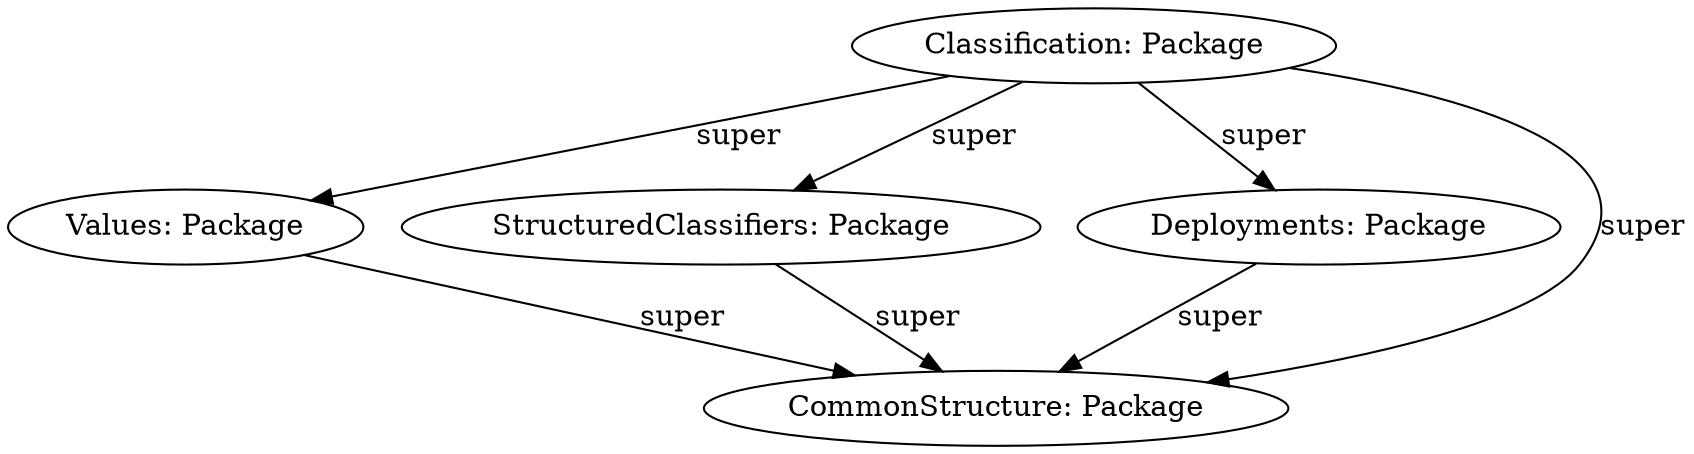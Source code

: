 digraph{
{style = filled
shape = box
}
"ID5a5024eb" [label= "Values: Package" style=solid fillcolor = white]
"ID79aa675b" [label= "StructuredClassifiers: Package" style=solid fillcolor = white]
"ID6c3830ed" [label= "Deployments: Package" style=solid fillcolor = white]
"ID46e32574" [label= "Classification: Package" style=solid fillcolor = white]
"ID1a345c6c" [label= "CommonStructure: Package" style=solid fillcolor = white]
ID6c3830ed -> ID1a345c6c [label = "super" style = solid color = black ]
ID79aa675b -> ID1a345c6c [label = "super" style = solid color = black ]
ID46e32574 -> ID79aa675b [label = "super" style = solid color = black ]
ID46e32574 -> ID5a5024eb [label = "super" style = solid color = black ]
ID46e32574 -> ID1a345c6c [label = "super" style = solid color = black ]
ID46e32574 -> ID6c3830ed [label = "super" style = solid color = black ]
ID5a5024eb -> ID1a345c6c [label = "super" style = solid color = black ]
}